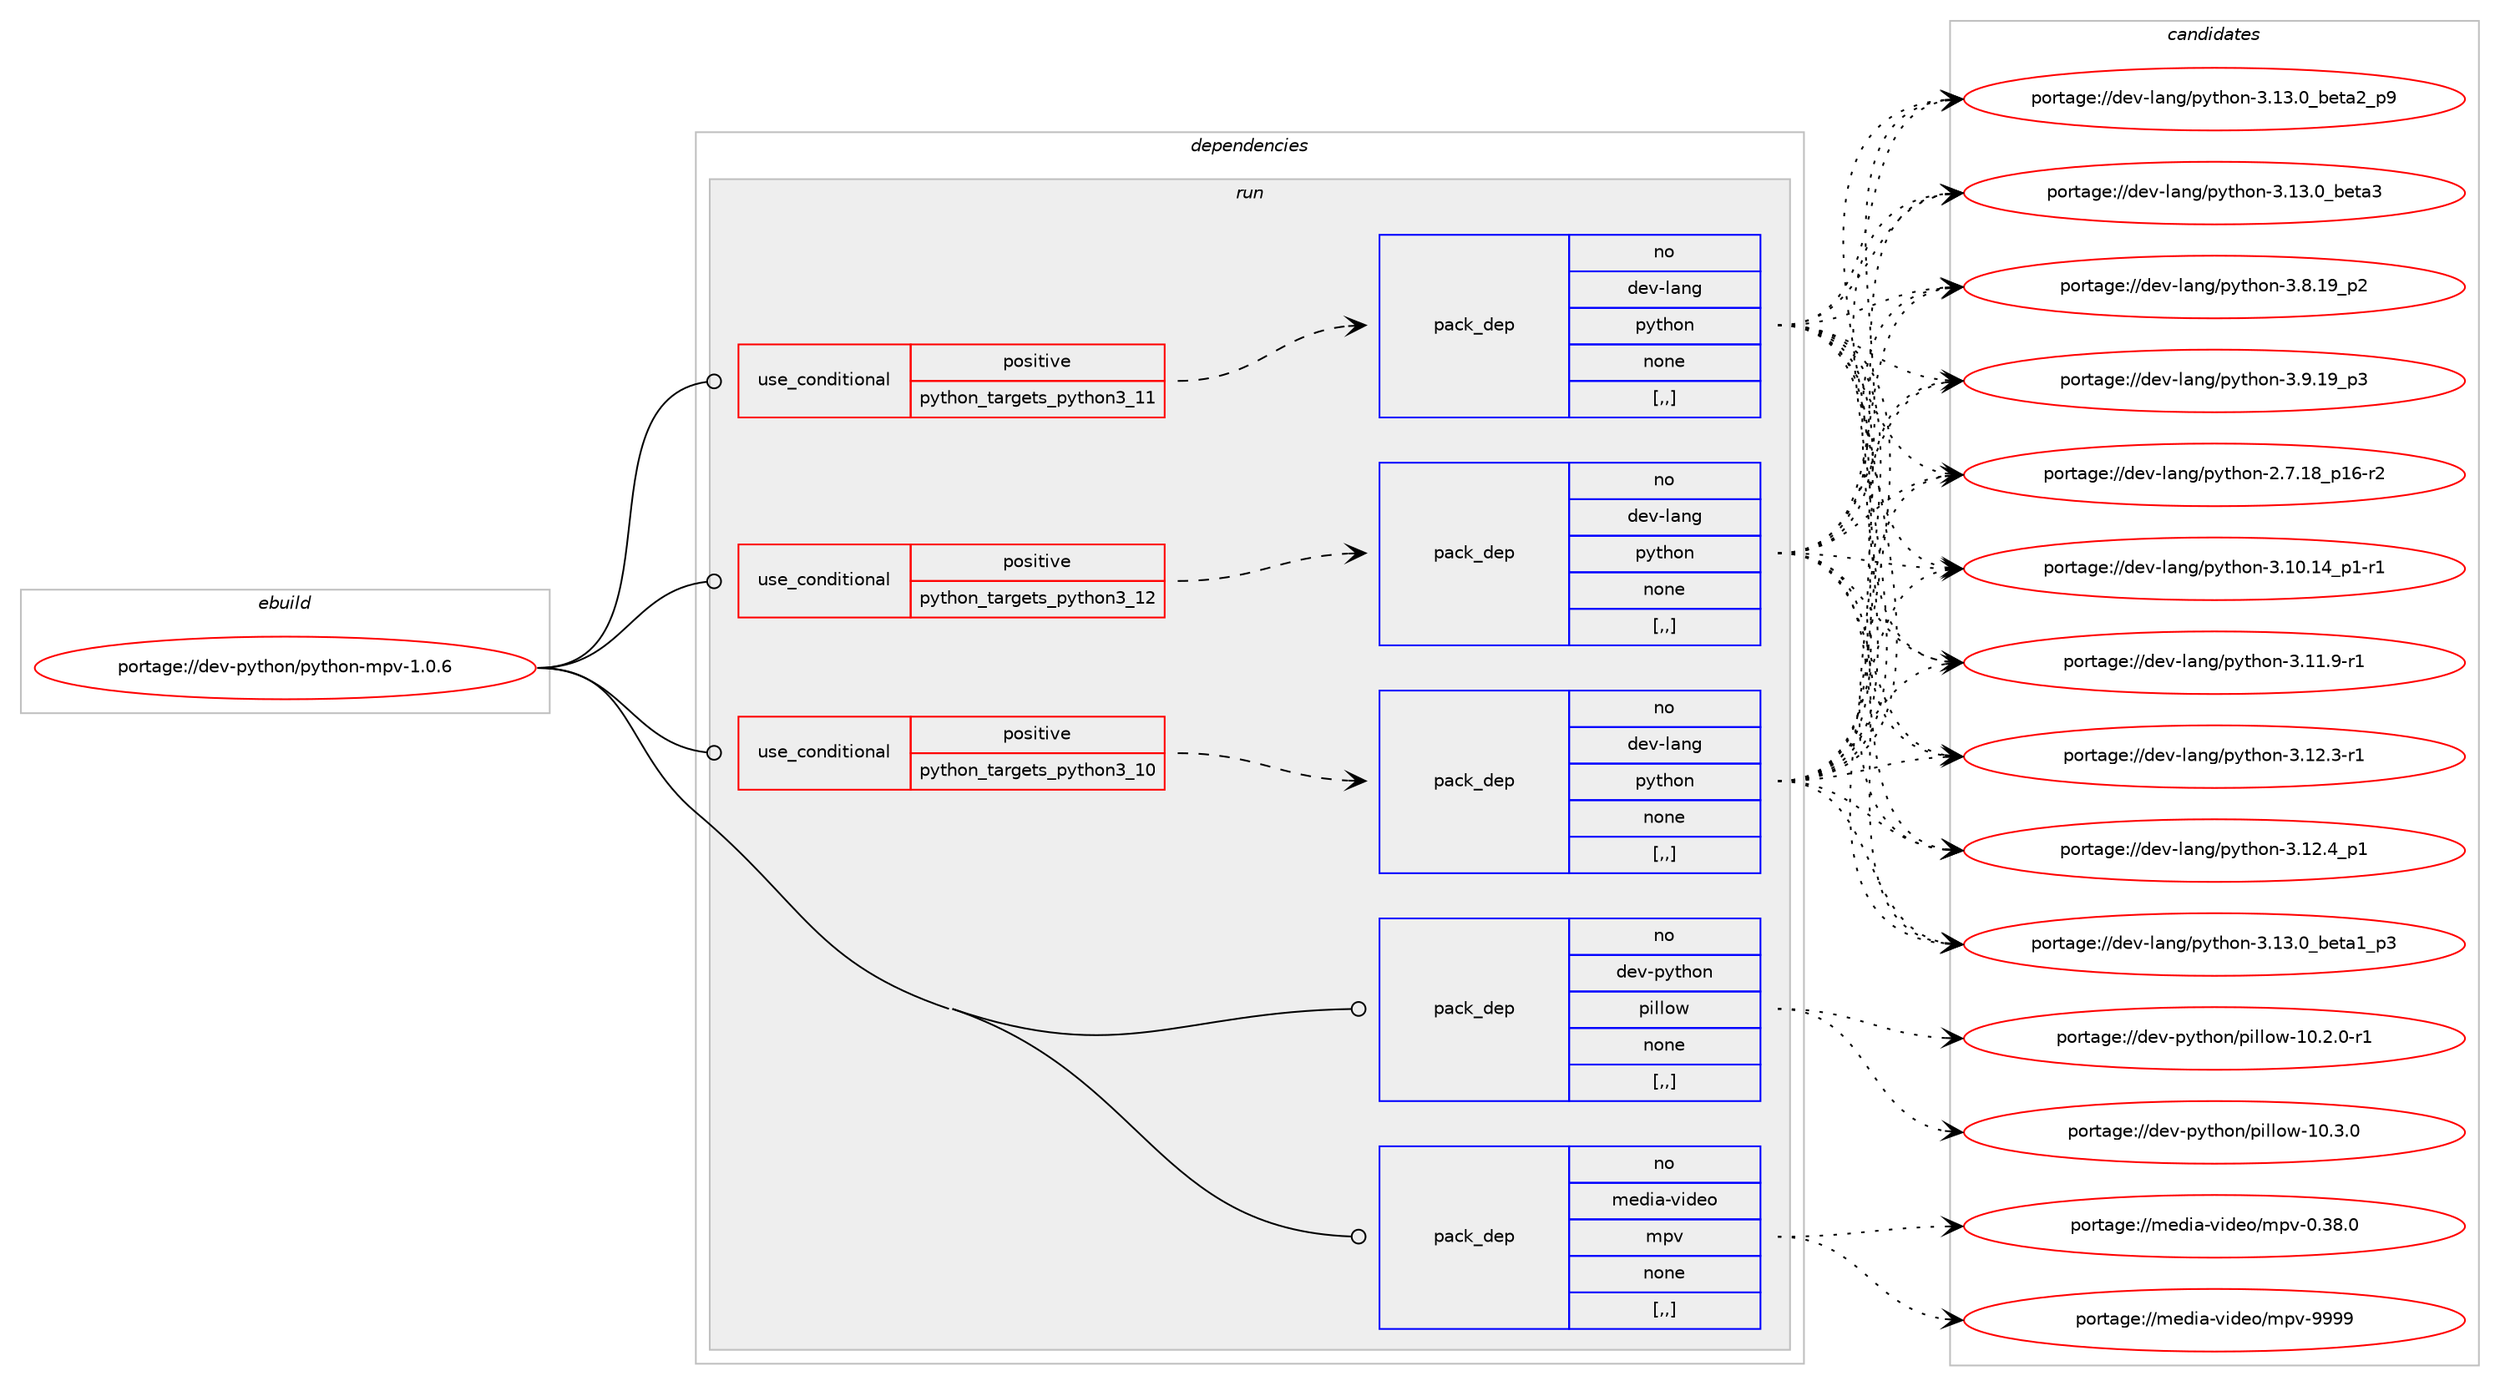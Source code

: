 digraph prolog {

# *************
# Graph options
# *************

newrank=true;
concentrate=true;
compound=true;
graph [rankdir=LR,fontname=Helvetica,fontsize=10,ranksep=1.5];#, ranksep=2.5, nodesep=0.2];
edge  [arrowhead=vee];
node  [fontname=Helvetica,fontsize=10];

# **********
# The ebuild
# **********

subgraph cluster_leftcol {
color=gray;
rank=same;
label=<<i>ebuild</i>>;
id [label="portage://dev-python/python-mpv-1.0.6", color=red, width=4, href="../dev-python/python-mpv-1.0.6.svg"];
}

# ****************
# The dependencies
# ****************

subgraph cluster_midcol {
color=gray;
label=<<i>dependencies</i>>;
subgraph cluster_compile {
fillcolor="#eeeeee";
style=filled;
label=<<i>compile</i>>;
}
subgraph cluster_compileandrun {
fillcolor="#eeeeee";
style=filled;
label=<<i>compile and run</i>>;
}
subgraph cluster_run {
fillcolor="#eeeeee";
style=filled;
label=<<i>run</i>>;
subgraph cond37103 {
dependency156187 [label=<<TABLE BORDER="0" CELLBORDER="1" CELLSPACING="0" CELLPADDING="4"><TR><TD ROWSPAN="3" CELLPADDING="10">use_conditional</TD></TR><TR><TD>positive</TD></TR><TR><TD>python_targets_python3_10</TD></TR></TABLE>>, shape=none, color=red];
subgraph pack117848 {
dependency156188 [label=<<TABLE BORDER="0" CELLBORDER="1" CELLSPACING="0" CELLPADDING="4" WIDTH="220"><TR><TD ROWSPAN="6" CELLPADDING="30">pack_dep</TD></TR><TR><TD WIDTH="110">no</TD></TR><TR><TD>dev-lang</TD></TR><TR><TD>python</TD></TR><TR><TD>none</TD></TR><TR><TD>[,,]</TD></TR></TABLE>>, shape=none, color=blue];
}
dependency156187:e -> dependency156188:w [weight=20,style="dashed",arrowhead="vee"];
}
id:e -> dependency156187:w [weight=20,style="solid",arrowhead="odot"];
subgraph cond37104 {
dependency156189 [label=<<TABLE BORDER="0" CELLBORDER="1" CELLSPACING="0" CELLPADDING="4"><TR><TD ROWSPAN="3" CELLPADDING="10">use_conditional</TD></TR><TR><TD>positive</TD></TR><TR><TD>python_targets_python3_11</TD></TR></TABLE>>, shape=none, color=red];
subgraph pack117849 {
dependency156190 [label=<<TABLE BORDER="0" CELLBORDER="1" CELLSPACING="0" CELLPADDING="4" WIDTH="220"><TR><TD ROWSPAN="6" CELLPADDING="30">pack_dep</TD></TR><TR><TD WIDTH="110">no</TD></TR><TR><TD>dev-lang</TD></TR><TR><TD>python</TD></TR><TR><TD>none</TD></TR><TR><TD>[,,]</TD></TR></TABLE>>, shape=none, color=blue];
}
dependency156189:e -> dependency156190:w [weight=20,style="dashed",arrowhead="vee"];
}
id:e -> dependency156189:w [weight=20,style="solid",arrowhead="odot"];
subgraph cond37105 {
dependency156191 [label=<<TABLE BORDER="0" CELLBORDER="1" CELLSPACING="0" CELLPADDING="4"><TR><TD ROWSPAN="3" CELLPADDING="10">use_conditional</TD></TR><TR><TD>positive</TD></TR><TR><TD>python_targets_python3_12</TD></TR></TABLE>>, shape=none, color=red];
subgraph pack117850 {
dependency156192 [label=<<TABLE BORDER="0" CELLBORDER="1" CELLSPACING="0" CELLPADDING="4" WIDTH="220"><TR><TD ROWSPAN="6" CELLPADDING="30">pack_dep</TD></TR><TR><TD WIDTH="110">no</TD></TR><TR><TD>dev-lang</TD></TR><TR><TD>python</TD></TR><TR><TD>none</TD></TR><TR><TD>[,,]</TD></TR></TABLE>>, shape=none, color=blue];
}
dependency156191:e -> dependency156192:w [weight=20,style="dashed",arrowhead="vee"];
}
id:e -> dependency156191:w [weight=20,style="solid",arrowhead="odot"];
subgraph pack117851 {
dependency156193 [label=<<TABLE BORDER="0" CELLBORDER="1" CELLSPACING="0" CELLPADDING="4" WIDTH="220"><TR><TD ROWSPAN="6" CELLPADDING="30">pack_dep</TD></TR><TR><TD WIDTH="110">no</TD></TR><TR><TD>dev-python</TD></TR><TR><TD>pillow</TD></TR><TR><TD>none</TD></TR><TR><TD>[,,]</TD></TR></TABLE>>, shape=none, color=blue];
}
id:e -> dependency156193:w [weight=20,style="solid",arrowhead="odot"];
subgraph pack117852 {
dependency156194 [label=<<TABLE BORDER="0" CELLBORDER="1" CELLSPACING="0" CELLPADDING="4" WIDTH="220"><TR><TD ROWSPAN="6" CELLPADDING="30">pack_dep</TD></TR><TR><TD WIDTH="110">no</TD></TR><TR><TD>media-video</TD></TR><TR><TD>mpv</TD></TR><TR><TD>none</TD></TR><TR><TD>[,,]</TD></TR></TABLE>>, shape=none, color=blue];
}
id:e -> dependency156194:w [weight=20,style="solid",arrowhead="odot"];
}
}

# **************
# The candidates
# **************

subgraph cluster_choices {
rank=same;
color=gray;
label=<<i>candidates</i>>;

subgraph choice117848 {
color=black;
nodesep=1;
choice100101118451089711010347112121116104111110455046554649569511249544511450 [label="portage://dev-lang/python-2.7.18_p16-r2", color=red, width=4,href="../dev-lang/python-2.7.18_p16-r2.svg"];
choice100101118451089711010347112121116104111110455146494846495295112494511449 [label="portage://dev-lang/python-3.10.14_p1-r1", color=red, width=4,href="../dev-lang/python-3.10.14_p1-r1.svg"];
choice100101118451089711010347112121116104111110455146494946574511449 [label="portage://dev-lang/python-3.11.9-r1", color=red, width=4,href="../dev-lang/python-3.11.9-r1.svg"];
choice100101118451089711010347112121116104111110455146495046514511449 [label="portage://dev-lang/python-3.12.3-r1", color=red, width=4,href="../dev-lang/python-3.12.3-r1.svg"];
choice100101118451089711010347112121116104111110455146495046529511249 [label="portage://dev-lang/python-3.12.4_p1", color=red, width=4,href="../dev-lang/python-3.12.4_p1.svg"];
choice10010111845108971101034711212111610411111045514649514648959810111697499511251 [label="portage://dev-lang/python-3.13.0_beta1_p3", color=red, width=4,href="../dev-lang/python-3.13.0_beta1_p3.svg"];
choice10010111845108971101034711212111610411111045514649514648959810111697509511257 [label="portage://dev-lang/python-3.13.0_beta2_p9", color=red, width=4,href="../dev-lang/python-3.13.0_beta2_p9.svg"];
choice1001011184510897110103471121211161041111104551464951464895981011169751 [label="portage://dev-lang/python-3.13.0_beta3", color=red, width=4,href="../dev-lang/python-3.13.0_beta3.svg"];
choice100101118451089711010347112121116104111110455146564649579511250 [label="portage://dev-lang/python-3.8.19_p2", color=red, width=4,href="../dev-lang/python-3.8.19_p2.svg"];
choice100101118451089711010347112121116104111110455146574649579511251 [label="portage://dev-lang/python-3.9.19_p3", color=red, width=4,href="../dev-lang/python-3.9.19_p3.svg"];
dependency156188:e -> choice100101118451089711010347112121116104111110455046554649569511249544511450:w [style=dotted,weight="100"];
dependency156188:e -> choice100101118451089711010347112121116104111110455146494846495295112494511449:w [style=dotted,weight="100"];
dependency156188:e -> choice100101118451089711010347112121116104111110455146494946574511449:w [style=dotted,weight="100"];
dependency156188:e -> choice100101118451089711010347112121116104111110455146495046514511449:w [style=dotted,weight="100"];
dependency156188:e -> choice100101118451089711010347112121116104111110455146495046529511249:w [style=dotted,weight="100"];
dependency156188:e -> choice10010111845108971101034711212111610411111045514649514648959810111697499511251:w [style=dotted,weight="100"];
dependency156188:e -> choice10010111845108971101034711212111610411111045514649514648959810111697509511257:w [style=dotted,weight="100"];
dependency156188:e -> choice1001011184510897110103471121211161041111104551464951464895981011169751:w [style=dotted,weight="100"];
dependency156188:e -> choice100101118451089711010347112121116104111110455146564649579511250:w [style=dotted,weight="100"];
dependency156188:e -> choice100101118451089711010347112121116104111110455146574649579511251:w [style=dotted,weight="100"];
}
subgraph choice117849 {
color=black;
nodesep=1;
choice100101118451089711010347112121116104111110455046554649569511249544511450 [label="portage://dev-lang/python-2.7.18_p16-r2", color=red, width=4,href="../dev-lang/python-2.7.18_p16-r2.svg"];
choice100101118451089711010347112121116104111110455146494846495295112494511449 [label="portage://dev-lang/python-3.10.14_p1-r1", color=red, width=4,href="../dev-lang/python-3.10.14_p1-r1.svg"];
choice100101118451089711010347112121116104111110455146494946574511449 [label="portage://dev-lang/python-3.11.9-r1", color=red, width=4,href="../dev-lang/python-3.11.9-r1.svg"];
choice100101118451089711010347112121116104111110455146495046514511449 [label="portage://dev-lang/python-3.12.3-r1", color=red, width=4,href="../dev-lang/python-3.12.3-r1.svg"];
choice100101118451089711010347112121116104111110455146495046529511249 [label="portage://dev-lang/python-3.12.4_p1", color=red, width=4,href="../dev-lang/python-3.12.4_p1.svg"];
choice10010111845108971101034711212111610411111045514649514648959810111697499511251 [label="portage://dev-lang/python-3.13.0_beta1_p3", color=red, width=4,href="../dev-lang/python-3.13.0_beta1_p3.svg"];
choice10010111845108971101034711212111610411111045514649514648959810111697509511257 [label="portage://dev-lang/python-3.13.0_beta2_p9", color=red, width=4,href="../dev-lang/python-3.13.0_beta2_p9.svg"];
choice1001011184510897110103471121211161041111104551464951464895981011169751 [label="portage://dev-lang/python-3.13.0_beta3", color=red, width=4,href="../dev-lang/python-3.13.0_beta3.svg"];
choice100101118451089711010347112121116104111110455146564649579511250 [label="portage://dev-lang/python-3.8.19_p2", color=red, width=4,href="../dev-lang/python-3.8.19_p2.svg"];
choice100101118451089711010347112121116104111110455146574649579511251 [label="portage://dev-lang/python-3.9.19_p3", color=red, width=4,href="../dev-lang/python-3.9.19_p3.svg"];
dependency156190:e -> choice100101118451089711010347112121116104111110455046554649569511249544511450:w [style=dotted,weight="100"];
dependency156190:e -> choice100101118451089711010347112121116104111110455146494846495295112494511449:w [style=dotted,weight="100"];
dependency156190:e -> choice100101118451089711010347112121116104111110455146494946574511449:w [style=dotted,weight="100"];
dependency156190:e -> choice100101118451089711010347112121116104111110455146495046514511449:w [style=dotted,weight="100"];
dependency156190:e -> choice100101118451089711010347112121116104111110455146495046529511249:w [style=dotted,weight="100"];
dependency156190:e -> choice10010111845108971101034711212111610411111045514649514648959810111697499511251:w [style=dotted,weight="100"];
dependency156190:e -> choice10010111845108971101034711212111610411111045514649514648959810111697509511257:w [style=dotted,weight="100"];
dependency156190:e -> choice1001011184510897110103471121211161041111104551464951464895981011169751:w [style=dotted,weight="100"];
dependency156190:e -> choice100101118451089711010347112121116104111110455146564649579511250:w [style=dotted,weight="100"];
dependency156190:e -> choice100101118451089711010347112121116104111110455146574649579511251:w [style=dotted,weight="100"];
}
subgraph choice117850 {
color=black;
nodesep=1;
choice100101118451089711010347112121116104111110455046554649569511249544511450 [label="portage://dev-lang/python-2.7.18_p16-r2", color=red, width=4,href="../dev-lang/python-2.7.18_p16-r2.svg"];
choice100101118451089711010347112121116104111110455146494846495295112494511449 [label="portage://dev-lang/python-3.10.14_p1-r1", color=red, width=4,href="../dev-lang/python-3.10.14_p1-r1.svg"];
choice100101118451089711010347112121116104111110455146494946574511449 [label="portage://dev-lang/python-3.11.9-r1", color=red, width=4,href="../dev-lang/python-3.11.9-r1.svg"];
choice100101118451089711010347112121116104111110455146495046514511449 [label="portage://dev-lang/python-3.12.3-r1", color=red, width=4,href="../dev-lang/python-3.12.3-r1.svg"];
choice100101118451089711010347112121116104111110455146495046529511249 [label="portage://dev-lang/python-3.12.4_p1", color=red, width=4,href="../dev-lang/python-3.12.4_p1.svg"];
choice10010111845108971101034711212111610411111045514649514648959810111697499511251 [label="portage://dev-lang/python-3.13.0_beta1_p3", color=red, width=4,href="../dev-lang/python-3.13.0_beta1_p3.svg"];
choice10010111845108971101034711212111610411111045514649514648959810111697509511257 [label="portage://dev-lang/python-3.13.0_beta2_p9", color=red, width=4,href="../dev-lang/python-3.13.0_beta2_p9.svg"];
choice1001011184510897110103471121211161041111104551464951464895981011169751 [label="portage://dev-lang/python-3.13.0_beta3", color=red, width=4,href="../dev-lang/python-3.13.0_beta3.svg"];
choice100101118451089711010347112121116104111110455146564649579511250 [label="portage://dev-lang/python-3.8.19_p2", color=red, width=4,href="../dev-lang/python-3.8.19_p2.svg"];
choice100101118451089711010347112121116104111110455146574649579511251 [label="portage://dev-lang/python-3.9.19_p3", color=red, width=4,href="../dev-lang/python-3.9.19_p3.svg"];
dependency156192:e -> choice100101118451089711010347112121116104111110455046554649569511249544511450:w [style=dotted,weight="100"];
dependency156192:e -> choice100101118451089711010347112121116104111110455146494846495295112494511449:w [style=dotted,weight="100"];
dependency156192:e -> choice100101118451089711010347112121116104111110455146494946574511449:w [style=dotted,weight="100"];
dependency156192:e -> choice100101118451089711010347112121116104111110455146495046514511449:w [style=dotted,weight="100"];
dependency156192:e -> choice100101118451089711010347112121116104111110455146495046529511249:w [style=dotted,weight="100"];
dependency156192:e -> choice10010111845108971101034711212111610411111045514649514648959810111697499511251:w [style=dotted,weight="100"];
dependency156192:e -> choice10010111845108971101034711212111610411111045514649514648959810111697509511257:w [style=dotted,weight="100"];
dependency156192:e -> choice1001011184510897110103471121211161041111104551464951464895981011169751:w [style=dotted,weight="100"];
dependency156192:e -> choice100101118451089711010347112121116104111110455146564649579511250:w [style=dotted,weight="100"];
dependency156192:e -> choice100101118451089711010347112121116104111110455146574649579511251:w [style=dotted,weight="100"];
}
subgraph choice117851 {
color=black;
nodesep=1;
choice1001011184511212111610411111047112105108108111119454948465046484511449 [label="portage://dev-python/pillow-10.2.0-r1", color=red, width=4,href="../dev-python/pillow-10.2.0-r1.svg"];
choice100101118451121211161041111104711210510810811111945494846514648 [label="portage://dev-python/pillow-10.3.0", color=red, width=4,href="../dev-python/pillow-10.3.0.svg"];
dependency156193:e -> choice1001011184511212111610411111047112105108108111119454948465046484511449:w [style=dotted,weight="100"];
dependency156193:e -> choice100101118451121211161041111104711210510810811111945494846514648:w [style=dotted,weight="100"];
}
subgraph choice117852 {
color=black;
nodesep=1;
choice10910110010597451181051001011114710911211845484651564648 [label="portage://media-video/mpv-0.38.0", color=red, width=4,href="../media-video/mpv-0.38.0.svg"];
choice1091011001059745118105100101111471091121184557575757 [label="portage://media-video/mpv-9999", color=red, width=4,href="../media-video/mpv-9999.svg"];
dependency156194:e -> choice10910110010597451181051001011114710911211845484651564648:w [style=dotted,weight="100"];
dependency156194:e -> choice1091011001059745118105100101111471091121184557575757:w [style=dotted,weight="100"];
}
}

}
